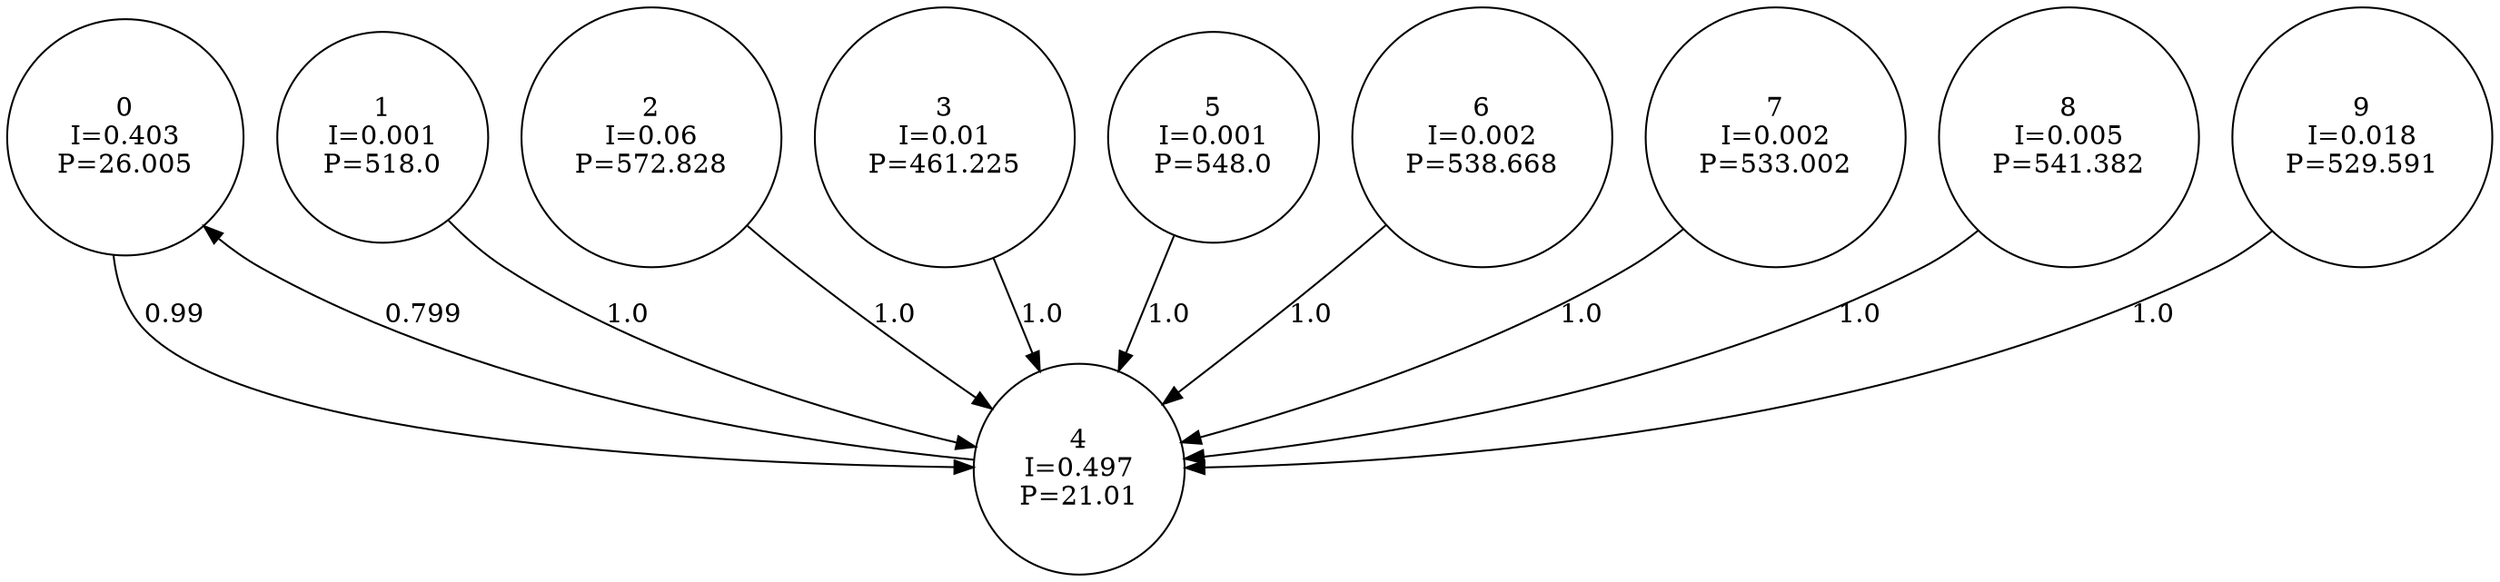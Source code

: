 digraph a {
0 [shape=circle, label="0\nI=0.403\nP=26.005"];
	0 -> 4 [label="0.99"];
1 [shape=circle, label="1\nI=0.001\nP=518.0"];
	1 -> 4 [label="1.0"];
2 [shape=circle, label="2\nI=0.06\nP=572.828"];
	2 -> 4 [label="1.0"];
3 [shape=circle, label="3\nI=0.01\nP=461.225"];
	3 -> 4 [label="1.0"];
4 [shape=circle, label="4\nI=0.497\nP=21.01"];
	4 -> 0 [label="0.799"];
5 [shape=circle, label="5\nI=0.001\nP=548.0"];
	5 -> 4 [label="1.0"];
6 [shape=circle, label="6\nI=0.002\nP=538.668"];
	6 -> 4 [label="1.0"];
7 [shape=circle, label="7\nI=0.002\nP=533.002"];
	7 -> 4 [label="1.0"];
8 [shape=circle, label="8\nI=0.005\nP=541.382"];
	8 -> 4 [label="1.0"];
9 [shape=circle, label="9\nI=0.018\nP=529.591"];
	9 -> 4 [label="1.0"];
}